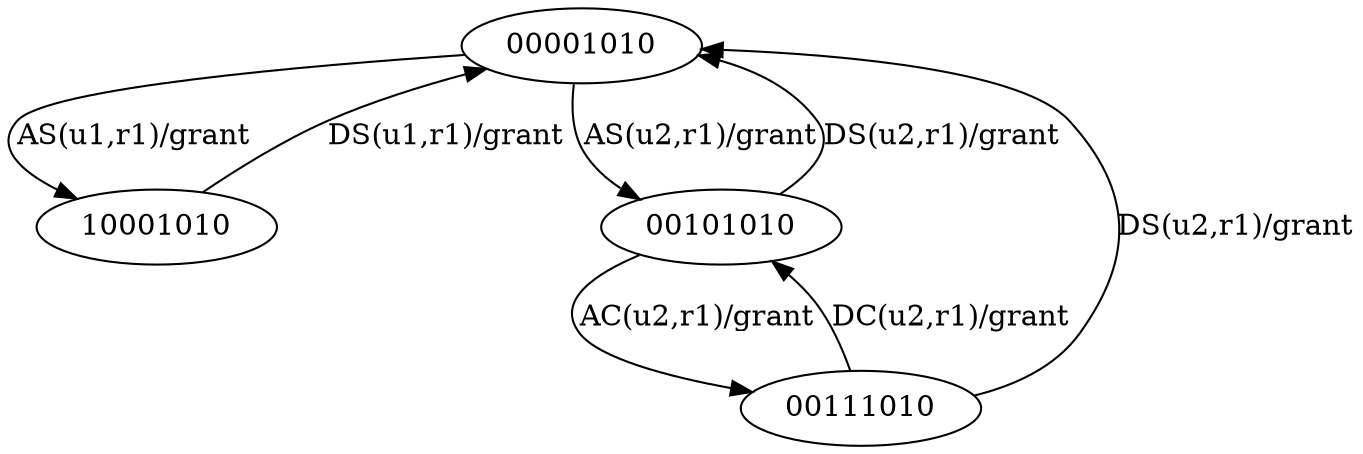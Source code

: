 digraph rbac2Fsm {
  00001010 -> 10001010 [ label ="AS(u1,r1)/grant"];
  00001010 -> 00101010 [ label ="AS(u2,r1)/grant"];
  00101010 -> 00111010 [ label ="AC(u2,r1)/grant"];
  00101010 -> 00001010 [ label ="DS(u2,r1)/grant"];
  00111010 -> 00101010 [ label ="DC(u2,r1)/grant"];
  00111010 -> 00001010 [ label ="DS(u2,r1)/grant"];
  10001010 -> 00001010 [ label ="DS(u1,r1)/grant"];
}
